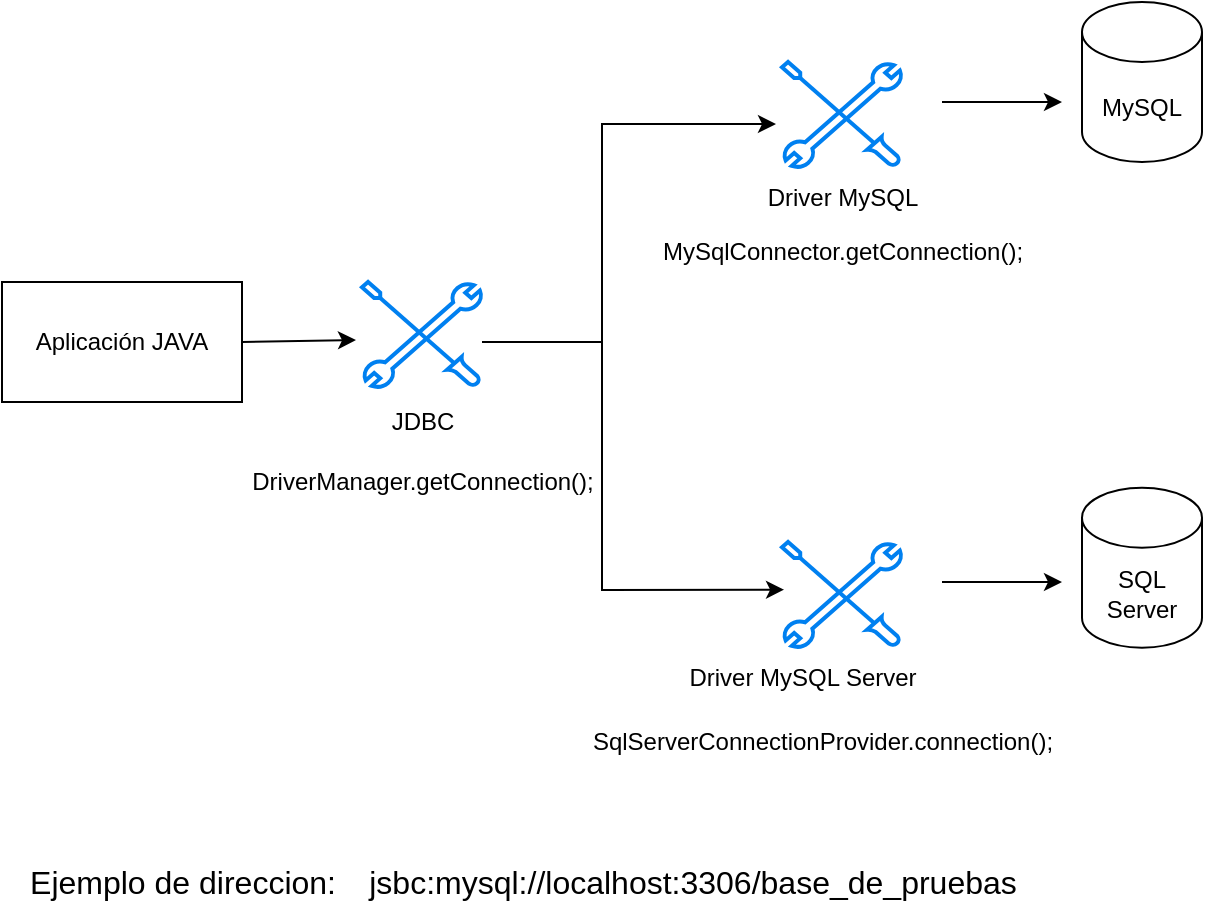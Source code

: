 <mxfile version="20.0.4" type="github">
  <diagram id="MgW__dU4i9I_C7ViRpQG" name="Page-1">
    <mxGraphModel dx="868" dy="450" grid="1" gridSize="10" guides="1" tooltips="1" connect="1" arrows="1" fold="1" page="1" pageScale="1" pageWidth="827" pageHeight="1169" math="0" shadow="0">
      <root>
        <mxCell id="0" />
        <mxCell id="1" parent="0" />
        <mxCell id="LDGVXsy9DC3FlglsjrdZ-1" value="Aplicación JAVA" style="rounded=0;whiteSpace=wrap;html=1;" parent="1" vertex="1">
          <mxGeometry x="110" y="320" width="120" height="60" as="geometry" />
        </mxCell>
        <mxCell id="LDGVXsy9DC3FlglsjrdZ-3" value="MySQL&lt;br&gt;" style="shape=cylinder3;whiteSpace=wrap;html=1;boundedLbl=1;backgroundOutline=1;size=15;" parent="1" vertex="1">
          <mxGeometry x="650" y="180" width="60" height="80" as="geometry" />
        </mxCell>
        <mxCell id="LDGVXsy9DC3FlglsjrdZ-4" value="" style="html=1;verticalLabelPosition=bottom;align=center;labelBackgroundColor=#ffffff;verticalAlign=top;strokeWidth=2;strokeColor=#0080F0;shadow=0;dashed=0;shape=mxgraph.ios7.icons.tools;pointerEvents=1" parent="1" vertex="1">
          <mxGeometry x="500" y="210" width="60" height="52.85" as="geometry" />
        </mxCell>
        <mxCell id="LDGVXsy9DC3FlglsjrdZ-5" value="" style="endArrow=classic;html=1;rounded=0;" parent="1" edge="1">
          <mxGeometry width="50" height="50" relative="1" as="geometry">
            <mxPoint x="580" y="230" as="sourcePoint" />
            <mxPoint x="640" y="230" as="targetPoint" />
            <Array as="points">
              <mxPoint x="610" y="230" />
            </Array>
          </mxGeometry>
        </mxCell>
        <mxCell id="LDGVXsy9DC3FlglsjrdZ-7" value="" style="endArrow=classic;html=1;rounded=0;entryX=-0.05;entryY=0.587;entryDx=0;entryDy=0;entryPerimeter=0;exitX=1;exitY=0.568;exitDx=0;exitDy=0;exitPerimeter=0;" parent="1" source="LDGVXsy9DC3FlglsjrdZ-20" target="LDGVXsy9DC3FlglsjrdZ-4" edge="1">
          <mxGeometry width="50" height="50" relative="1" as="geometry">
            <mxPoint x="370" y="340" as="sourcePoint" />
            <mxPoint x="380" y="190" as="targetPoint" />
            <Array as="points">
              <mxPoint x="410" y="350" />
              <mxPoint x="410" y="241" />
            </Array>
          </mxGeometry>
        </mxCell>
        <mxCell id="LDGVXsy9DC3FlglsjrdZ-10" value="Driver MySQL" style="text;html=1;align=center;verticalAlign=middle;resizable=0;points=[];autosize=1;strokeColor=none;fillColor=none;" parent="1" vertex="1">
          <mxGeometry x="480" y="262.85" width="100" height="30" as="geometry" />
        </mxCell>
        <mxCell id="LDGVXsy9DC3FlglsjrdZ-11" value="MySqlConnector.getConnection();" style="text;html=1;align=center;verticalAlign=middle;resizable=0;points=[];autosize=1;strokeColor=none;fillColor=none;" parent="1" vertex="1">
          <mxGeometry x="430" y="290" width="200" height="30" as="geometry" />
        </mxCell>
        <mxCell id="LDGVXsy9DC3FlglsjrdZ-12" value="SQL Server" style="shape=cylinder3;whiteSpace=wrap;html=1;boundedLbl=1;backgroundOutline=1;size=15;" parent="1" vertex="1">
          <mxGeometry x="650" y="422.85" width="60" height="80" as="geometry" />
        </mxCell>
        <mxCell id="LDGVXsy9DC3FlglsjrdZ-13" value="" style="html=1;verticalLabelPosition=bottom;align=center;labelBackgroundColor=#ffffff;verticalAlign=top;strokeWidth=2;strokeColor=#0080F0;shadow=0;dashed=0;shape=mxgraph.ios7.icons.tools;pointerEvents=1" parent="1" vertex="1">
          <mxGeometry x="500" y="450" width="60" height="52.85" as="geometry" />
        </mxCell>
        <mxCell id="LDGVXsy9DC3FlglsjrdZ-14" value="" style="endArrow=classic;html=1;rounded=0;" parent="1" edge="1">
          <mxGeometry width="50" height="50" relative="1" as="geometry">
            <mxPoint x="580" y="470" as="sourcePoint" />
            <mxPoint x="640" y="470" as="targetPoint" />
            <Array as="points">
              <mxPoint x="610" y="470" />
            </Array>
          </mxGeometry>
        </mxCell>
        <mxCell id="LDGVXsy9DC3FlglsjrdZ-15" value="" style="endArrow=classic;html=1;rounded=0;entryX=0.017;entryY=0.451;entryDx=0;entryDy=0;entryPerimeter=0;" parent="1" target="LDGVXsy9DC3FlglsjrdZ-13" edge="1">
          <mxGeometry width="50" height="50" relative="1" as="geometry">
            <mxPoint x="410" y="340" as="sourcePoint" />
            <mxPoint x="360" y="430" as="targetPoint" />
            <Array as="points">
              <mxPoint x="410" y="474" />
            </Array>
          </mxGeometry>
        </mxCell>
        <mxCell id="LDGVXsy9DC3FlglsjrdZ-16" value="Driver MySQL Server" style="text;html=1;align=center;verticalAlign=middle;resizable=0;points=[];autosize=1;strokeColor=none;fillColor=none;" parent="1" vertex="1">
          <mxGeometry x="440" y="502.85" width="140" height="30" as="geometry" />
        </mxCell>
        <mxCell id="LDGVXsy9DC3FlglsjrdZ-19" value="SqlServerConnectionProvider.connection();" style="text;html=1;align=center;verticalAlign=middle;resizable=0;points=[];autosize=1;strokeColor=none;fillColor=none;" parent="1" vertex="1">
          <mxGeometry x="395" y="535" width="250" height="30" as="geometry" />
        </mxCell>
        <mxCell id="LDGVXsy9DC3FlglsjrdZ-20" value="" style="html=1;verticalLabelPosition=bottom;align=center;labelBackgroundColor=#ffffff;verticalAlign=top;strokeWidth=2;strokeColor=#0080F0;shadow=0;dashed=0;shape=mxgraph.ios7.icons.tools;pointerEvents=1" parent="1" vertex="1">
          <mxGeometry x="290" y="320" width="60" height="52.85" as="geometry" />
        </mxCell>
        <mxCell id="LDGVXsy9DC3FlglsjrdZ-21" value="" style="endArrow=classic;html=1;rounded=0;entryX=-0.05;entryY=0.549;entryDx=0;entryDy=0;entryPerimeter=0;" parent="1" target="LDGVXsy9DC3FlglsjrdZ-20" edge="1">
          <mxGeometry width="50" height="50" relative="1" as="geometry">
            <mxPoint x="230" y="350" as="sourcePoint" />
            <mxPoint x="280" y="300" as="targetPoint" />
            <Array as="points" />
          </mxGeometry>
        </mxCell>
        <mxCell id="LDGVXsy9DC3FlglsjrdZ-22" value="JDBC" style="text;html=1;align=center;verticalAlign=middle;resizable=0;points=[];autosize=1;strokeColor=none;fillColor=none;" parent="1" vertex="1">
          <mxGeometry x="295" y="375" width="50" height="30" as="geometry" />
        </mxCell>
        <mxCell id="LDGVXsy9DC3FlglsjrdZ-23" value="DriverManager.getConnection();" style="text;html=1;align=center;verticalAlign=middle;resizable=0;points=[];autosize=1;strokeColor=none;fillColor=none;" parent="1" vertex="1">
          <mxGeometry x="225" y="405" width="190" height="30" as="geometry" />
        </mxCell>
        <mxCell id="LDGVXsy9DC3FlglsjrdZ-24" value="&lt;font style=&quot;font-size: 16px;&quot;&gt;jsbc:mysql://localhost:3306/base_de_pruebas&lt;/font&gt;" style="text;html=1;align=center;verticalAlign=middle;resizable=0;points=[];autosize=1;strokeColor=none;fillColor=none;" parent="1" vertex="1">
          <mxGeometry x="280" y="605" width="350" height="30" as="geometry" />
        </mxCell>
        <mxCell id="LDGVXsy9DC3FlglsjrdZ-25" value="Ejemplo de direccion:" style="text;html=1;align=center;verticalAlign=middle;resizable=0;points=[];autosize=1;strokeColor=none;fillColor=none;fontSize=16;" parent="1" vertex="1">
          <mxGeometry x="110" y="605" width="180" height="30" as="geometry" />
        </mxCell>
      </root>
    </mxGraphModel>
  </diagram>
</mxfile>
